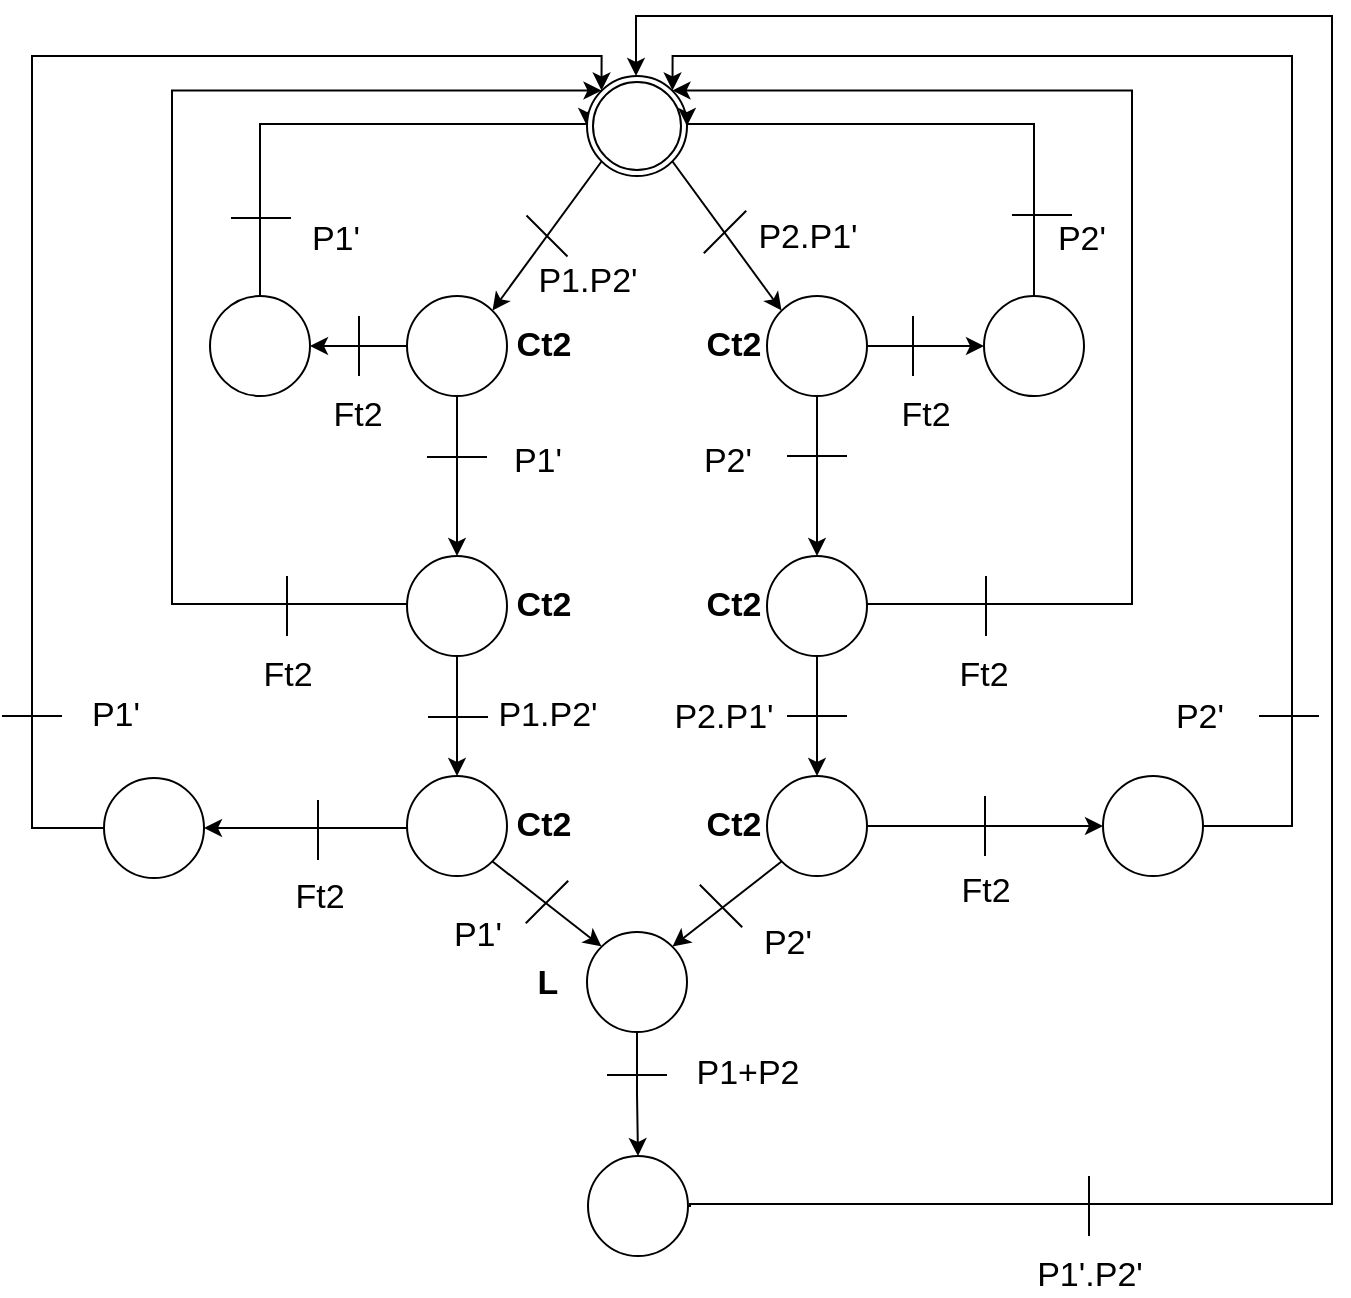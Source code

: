 <mxfile version="12.0.0" type="device" pages="1"><diagram id="oSUTsGwUFVlv4amgdTst" name="Page-1"><mxGraphModel dx="1097" dy="659" grid="1" gridSize="10" guides="1" tooltips="1" connect="1" arrows="1" fold="1" page="1" pageScale="1" pageWidth="827" pageHeight="1169" math="0" shadow="0"><root><mxCell id="0"/><mxCell id="1" parent="0"/><mxCell id="gQceq62rihcVg51gohUn-68" value="" style="edgeStyle=orthogonalEdgeStyle;rounded=0;orthogonalLoop=1;jettySize=auto;html=1;" edge="1" parent="1" source="zEq75QoOQ99m3tmuxcrQ-4" target="zEq75QoOQ99m3tmuxcrQ-8"><mxGeometry relative="1" as="geometry"/></mxCell><mxCell id="gQceq62rihcVg51gohUn-99" style="edgeStyle=orthogonalEdgeStyle;rounded=0;orthogonalLoop=1;jettySize=auto;html=1;exitX=0.5;exitY=0;exitDx=0;exitDy=0;entryX=0;entryY=0.5;entryDx=0;entryDy=0;" edge="1" parent="1" source="gQceq62rihcVg51gohUn-191" target="zEq75QoOQ99m3tmuxcrQ-5"><mxGeometry relative="1" as="geometry"><Array as="points"><mxPoint x="224" y="154"/></Array></mxGeometry></mxCell><mxCell id="gQceq62rihcVg51gohUn-198" value="" style="edgeStyle=orthogonalEdgeStyle;rounded=0;orthogonalLoop=1;jettySize=auto;html=1;fontSize=17;" edge="1" parent="1" source="zEq75QoOQ99m3tmuxcrQ-4" target="gQceq62rihcVg51gohUn-191"><mxGeometry relative="1" as="geometry"/></mxCell><mxCell id="zEq75QoOQ99m3tmuxcrQ-4" value="" style="shape=mxgraph.bpmn.shape;html=1;verticalLabelPosition=bottom;labelBackgroundColor=#ffffff;verticalAlign=top;align=center;perimeter=ellipsePerimeter;outlineConnect=0;outline=standard;symbol=general;" vertex="1" parent="1"><mxGeometry x="297.5" y="240" width="50" height="50" as="geometry"/></mxCell><mxCell id="zEq75QoOQ99m3tmuxcrQ-5" value="" style="shape=mxgraph.bpmn.shape;html=1;verticalLabelPosition=bottom;labelBackgroundColor=#ffffff;verticalAlign=top;align=center;perimeter=ellipsePerimeter;outlineConnect=0;outline=throwing;symbol=general;" vertex="1" parent="1"><mxGeometry x="387.5" y="130" width="50" height="50" as="geometry"/></mxCell><mxCell id="gQceq62rihcVg51gohUn-120" style="edgeStyle=orthogonalEdgeStyle;rounded=0;orthogonalLoop=1;jettySize=auto;html=1;entryX=1;entryY=0.5;entryDx=0;entryDy=0;exitX=0.5;exitY=0;exitDx=0;exitDy=0;" edge="1" parent="1" source="gQceq62rihcVg51gohUn-200" target="zEq75QoOQ99m3tmuxcrQ-5"><mxGeometry relative="1" as="geometry"><mxPoint x="450" y="155" as="targetPoint"/><Array as="points"><mxPoint x="611" y="154"/></Array></mxGeometry></mxCell><mxCell id="gQceq62rihcVg51gohUn-201" value="" style="edgeStyle=orthogonalEdgeStyle;rounded=0;orthogonalLoop=1;jettySize=auto;html=1;fontSize=17;" edge="1" parent="1" source="zEq75QoOQ99m3tmuxcrQ-6" target="gQceq62rihcVg51gohUn-200"><mxGeometry relative="1" as="geometry"/></mxCell><mxCell id="zEq75QoOQ99m3tmuxcrQ-6" value="" style="shape=mxgraph.bpmn.shape;html=1;verticalLabelPosition=bottom;labelBackgroundColor=#ffffff;verticalAlign=top;align=center;perimeter=ellipsePerimeter;outlineConnect=0;outline=standard;symbol=general;" vertex="1" parent="1"><mxGeometry x="477.5" y="240" width="50" height="50" as="geometry"/></mxCell><mxCell id="gQceq62rihcVg51gohUn-88" style="edgeStyle=orthogonalEdgeStyle;rounded=0;orthogonalLoop=1;jettySize=auto;html=1;exitX=0.5;exitY=1;exitDx=0;exitDy=0;" edge="1" parent="1" source="zEq75QoOQ99m3tmuxcrQ-7" target="zEq75QoOQ99m3tmuxcrQ-9"><mxGeometry relative="1" as="geometry"/></mxCell><mxCell id="zEq75QoOQ99m3tmuxcrQ-7" value="" style="shape=mxgraph.bpmn.shape;html=1;verticalLabelPosition=bottom;labelBackgroundColor=#ffffff;verticalAlign=top;align=center;perimeter=ellipsePerimeter;outlineConnect=0;outline=standard;symbol=general;" vertex="1" parent="1"><mxGeometry x="477.5" y="370" width="50" height="50" as="geometry"/></mxCell><mxCell id="gQceq62rihcVg51gohUn-19" style="edgeStyle=orthogonalEdgeStyle;rounded=0;orthogonalLoop=1;jettySize=auto;html=1;exitX=0;exitY=0.5;exitDx=0;exitDy=0;entryX=0.145;entryY=0.145;entryDx=0;entryDy=0;entryPerimeter=0;" edge="1" parent="1" source="zEq75QoOQ99m3tmuxcrQ-8" target="zEq75QoOQ99m3tmuxcrQ-5"><mxGeometry relative="1" as="geometry"><mxPoint x="178.333" y="395.333" as="targetPoint"/><Array as="points"><mxPoint x="180" y="394"/><mxPoint x="180" y="137"/></Array></mxGeometry></mxCell><mxCell id="gQceq62rihcVg51gohUn-87" style="edgeStyle=orthogonalEdgeStyle;rounded=0;orthogonalLoop=1;jettySize=auto;html=1;exitX=0.5;exitY=1;exitDx=0;exitDy=0;entryX=0.5;entryY=0;entryDx=0;entryDy=0;" edge="1" parent="1" source="zEq75QoOQ99m3tmuxcrQ-8" target="zEq75QoOQ99m3tmuxcrQ-10"><mxGeometry relative="1" as="geometry"/></mxCell><mxCell id="zEq75QoOQ99m3tmuxcrQ-8" value="" style="shape=mxgraph.bpmn.shape;html=1;verticalLabelPosition=bottom;labelBackgroundColor=#ffffff;verticalAlign=top;align=center;perimeter=ellipsePerimeter;outlineConnect=0;outline=standard;symbol=general;" vertex="1" parent="1"><mxGeometry x="297.5" y="370" width="50" height="50" as="geometry"/></mxCell><mxCell id="gQceq62rihcVg51gohUn-142" style="edgeStyle=orthogonalEdgeStyle;rounded=0;orthogonalLoop=1;jettySize=auto;html=1;entryX=0.855;entryY=0.145;entryDx=0;entryDy=0;entryPerimeter=0;exitX=1;exitY=0.5;exitDx=0;exitDy=0;" edge="1" parent="1" source="gQceq62rihcVg51gohUn-183" target="zEq75QoOQ99m3tmuxcrQ-5"><mxGeometry relative="1" as="geometry"><mxPoint x="710" y="505" as="sourcePoint"/><Array as="points"><mxPoint x="740" y="505"/><mxPoint x="740" y="120"/><mxPoint x="430" y="120"/></Array></mxGeometry></mxCell><mxCell id="gQceq62rihcVg51gohUn-187" value="" style="edgeStyle=orthogonalEdgeStyle;rounded=0;orthogonalLoop=1;jettySize=auto;html=1;fontSize=17;entryX=0;entryY=0.5;entryDx=0;entryDy=0;" edge="1" parent="1" source="zEq75QoOQ99m3tmuxcrQ-9" target="gQceq62rihcVg51gohUn-183"><mxGeometry relative="1" as="geometry"><mxPoint x="607.5" y="505" as="targetPoint"/></mxGeometry></mxCell><mxCell id="zEq75QoOQ99m3tmuxcrQ-9" value="" style="shape=mxgraph.bpmn.shape;html=1;verticalLabelPosition=bottom;labelBackgroundColor=#ffffff;verticalAlign=top;align=center;perimeter=ellipsePerimeter;outlineConnect=0;outline=standard;symbol=general;" vertex="1" parent="1"><mxGeometry x="477.5" y="480" width="50" height="50" as="geometry"/></mxCell><mxCell id="gQceq62rihcVg51gohUn-143" style="edgeStyle=orthogonalEdgeStyle;rounded=0;orthogonalLoop=1;jettySize=auto;html=1;exitX=0;exitY=0.5;exitDx=0;exitDy=0;entryX=0.145;entryY=0.145;entryDx=0;entryDy=0;entryPerimeter=0;" edge="1" parent="1" source="gQceq62rihcVg51gohUn-212" target="zEq75QoOQ99m3tmuxcrQ-5"><mxGeometry relative="1" as="geometry"><Array as="points"><mxPoint x="110" y="506"/><mxPoint x="110" y="120"/><mxPoint x="395" y="120"/></Array></mxGeometry></mxCell><mxCell id="gQceq62rihcVg51gohUn-214" value="" style="edgeStyle=orthogonalEdgeStyle;rounded=0;orthogonalLoop=1;jettySize=auto;html=1;fontSize=17;entryX=1;entryY=0.5;entryDx=0;entryDy=0;" edge="1" parent="1" source="zEq75QoOQ99m3tmuxcrQ-10" target="gQceq62rihcVg51gohUn-212"><mxGeometry relative="1" as="geometry"><mxPoint x="217.5" y="505" as="targetPoint"/><Array as="points"><mxPoint x="270" y="506"/><mxPoint x="270" y="506"/></Array></mxGeometry></mxCell><mxCell id="zEq75QoOQ99m3tmuxcrQ-10" value="" style="shape=mxgraph.bpmn.shape;html=1;verticalLabelPosition=bottom;labelBackgroundColor=#ffffff;verticalAlign=top;align=center;perimeter=ellipsePerimeter;outlineConnect=0;outline=standard;symbol=general;" vertex="1" parent="1"><mxGeometry x="297.5" y="480" width="50" height="50" as="geometry"/></mxCell><mxCell id="gQceq62rihcVg51gohUn-124" value="" style="edgeStyle=orthogonalEdgeStyle;rounded=0;orthogonalLoop=1;jettySize=auto;html=1;" edge="1" parent="1" source="zEq75QoOQ99m3tmuxcrQ-11" target="zEq75QoOQ99m3tmuxcrQ-12"><mxGeometry relative="1" as="geometry"/></mxCell><mxCell id="zEq75QoOQ99m3tmuxcrQ-11" value="" style="shape=mxgraph.bpmn.shape;html=1;verticalLabelPosition=bottom;labelBackgroundColor=#ffffff;verticalAlign=top;align=center;perimeter=ellipsePerimeter;outlineConnect=0;outline=standard;symbol=general;" vertex="1" parent="1"><mxGeometry x="387.5" y="558" width="50" height="50" as="geometry"/></mxCell><mxCell id="gQceq62rihcVg51gohUn-117" style="edgeStyle=orthogonalEdgeStyle;rounded=0;orthogonalLoop=1;jettySize=auto;html=1;exitX=1;exitY=0.5;exitDx=0;exitDy=0;" edge="1" parent="1" source="zEq75QoOQ99m3tmuxcrQ-12"><mxGeometry relative="1" as="geometry"><mxPoint x="412" y="130" as="targetPoint"/><Array as="points"><mxPoint x="439" y="694"/><mxPoint x="760" y="694"/><mxPoint x="760" y="100"/><mxPoint x="412" y="100"/></Array></mxGeometry></mxCell><mxCell id="zEq75QoOQ99m3tmuxcrQ-12" value="" style="shape=mxgraph.bpmn.shape;html=1;verticalLabelPosition=bottom;labelBackgroundColor=#ffffff;verticalAlign=top;align=center;perimeter=ellipsePerimeter;outlineConnect=0;outline=standard;symbol=general;" vertex="1" parent="1"><mxGeometry x="388" y="670" width="50" height="50" as="geometry"/></mxCell><mxCell id="gQceq62rihcVg51gohUn-114" style="edgeStyle=orthogonalEdgeStyle;rounded=0;orthogonalLoop=1;jettySize=auto;html=1;entryX=0.855;entryY=0.145;entryDx=0;entryDy=0;entryPerimeter=0;exitX=1;exitY=0.5;exitDx=0;exitDy=0;" edge="1" parent="1" source="zEq75QoOQ99m3tmuxcrQ-7" target="zEq75QoOQ99m3tmuxcrQ-5"><mxGeometry relative="1" as="geometry"><mxPoint x="680" y="160" as="targetPoint"/><mxPoint x="640" y="394" as="sourcePoint"/><Array as="points"><mxPoint x="660" y="394"/><mxPoint x="660" y="137"/></Array></mxGeometry></mxCell><mxCell id="gQceq62rihcVg51gohUn-37" value="" style="line;strokeWidth=1;html=1;rotation=45;direction=east;gradientColor=none;strokeColor=#000000;" vertex="1" parent="1"><mxGeometry x="439.5" y="540" width="30" height="10" as="geometry"/></mxCell><mxCell id="gQceq62rihcVg51gohUn-41" value="" style="line;strokeWidth=1;html=1;rotation=45;direction=north;gradientColor=none;strokeColor=#000000;" vertex="1" parent="1"><mxGeometry x="362.5" y="528" width="10" height="30" as="geometry"/></mxCell><mxCell id="gQceq62rihcVg51gohUn-47" value="" style="line;strokeWidth=1;html=1;rotation=0;direction=west;gradientColor=none;strokeColor=#000000;" vertex="1" parent="1"><mxGeometry x="397.5" y="629" width="30" height="1" as="geometry"/></mxCell><mxCell id="gQceq62rihcVg51gohUn-50" value="" style="line;strokeWidth=1;html=1;rotation=0;direction=west;gradientColor=none;strokeColor=#000000;" vertex="1" parent="1"><mxGeometry x="307.5" y="320" width="30" height="1" as="geometry"/></mxCell><mxCell id="gQceq62rihcVg51gohUn-61" value="" style="line;strokeWidth=1;direction=south;html=1;labelBackgroundColor=#ffffff;" vertex="1" parent="1"><mxGeometry x="586.5" y="380" width="1" height="30" as="geometry"/></mxCell><mxCell id="gQceq62rihcVg51gohUn-64" value="" style="line;strokeWidth=1;direction=west;html=1;labelBackgroundColor=#ffffff;rotation=45;" vertex="1" parent="1"><mxGeometry x="353" y="209" width="29" height="2" as="geometry"/></mxCell><mxCell id="gQceq62rihcVg51gohUn-78" value="" style="line;strokeWidth=1;html=1;labelBackgroundColor=#ffffff;" vertex="1" parent="1"><mxGeometry x="308" y="450" width="30" height="1" as="geometry"/></mxCell><mxCell id="gQceq62rihcVg51gohUn-79" value="" style="line;strokeWidth=1;direction=south;html=1;labelBackgroundColor=#ffffff;rotation=45;" vertex="1" parent="1"><mxGeometry x="456" y="193" width="1" height="30" as="geometry"/></mxCell><mxCell id="gQceq62rihcVg51gohUn-85" value="" style="line;strokeWidth=1;html=1;labelBackgroundColor=#ffffff;" vertex="1" parent="1"><mxGeometry x="487.5" y="319.5" width="30" height="1" as="geometry"/></mxCell><mxCell id="gQceq62rihcVg51gohUn-92" style="edgeStyle=orthogonalEdgeStyle;rounded=0;orthogonalLoop=1;jettySize=auto;html=1;exitX=0.5;exitY=1;exitDx=0;exitDy=0;entryX=0.5;entryY=0;entryDx=0;entryDy=0;" edge="1" parent="1" source="zEq75QoOQ99m3tmuxcrQ-6" target="zEq75QoOQ99m3tmuxcrQ-7"><mxGeometry relative="1" as="geometry"><mxPoint x="502.414" y="290.276" as="sourcePoint"/><mxPoint x="502.5" y="370" as="targetPoint"/></mxGeometry></mxCell><mxCell id="gQceq62rihcVg51gohUn-112" value="" style="line;strokeWidth=1;direction=south;html=1;labelBackgroundColor=#ffffff;" vertex="1" parent="1"><mxGeometry x="237" y="380" width="1" height="30" as="geometry"/></mxCell><mxCell id="gQceq62rihcVg51gohUn-113" value="" style="line;strokeWidth=1;html=1;labelBackgroundColor=#ffffff;" vertex="1" parent="1"><mxGeometry x="487.5" y="449.5" width="30" height="1" as="geometry"/></mxCell><mxCell id="gQceq62rihcVg51gohUn-123" value="" style="line;strokeWidth=1;direction=south;html=1;labelBackgroundColor=#ffffff;" vertex="1" parent="1"><mxGeometry x="638" y="680" width="1" height="30" as="geometry"/></mxCell><mxCell id="gQceq62rihcVg51gohUn-132" value="" style="endArrow=classic;html=1;entryX=0.145;entryY=0.145;entryDx=0;entryDy=0;entryPerimeter=0;exitX=0.855;exitY=0.855;exitDx=0;exitDy=0;exitPerimeter=0;" edge="1" parent="1" source="zEq75QoOQ99m3tmuxcrQ-5" target="zEq75QoOQ99m3tmuxcrQ-6"><mxGeometry width="50" height="50" relative="1" as="geometry"><mxPoint x="222.75" y="342.75" as="sourcePoint"/><mxPoint x="324.75" y="397.25" as="targetPoint"/></mxGeometry></mxCell><mxCell id="gQceq62rihcVg51gohUn-134" value="" style="endArrow=classic;html=1;entryX=0.855;entryY=0.145;entryDx=0;entryDy=0;entryPerimeter=0;exitX=0.145;exitY=0.855;exitDx=0;exitDy=0;exitPerimeter=0;" edge="1" parent="1" source="zEq75QoOQ99m3tmuxcrQ-5" target="zEq75QoOQ99m3tmuxcrQ-4"><mxGeometry width="50" height="50" relative="1" as="geometry"><mxPoint x="440.25" y="182.75" as="sourcePoint"/><mxPoint x="494.75" y="257.25" as="targetPoint"/></mxGeometry></mxCell><mxCell id="gQceq62rihcVg51gohUn-144" value="" style="line;strokeWidth=1;direction=south;html=1;labelBackgroundColor=#ffffff;" vertex="1" parent="1"><mxGeometry x="586" y="490" width="1" height="30" as="geometry"/></mxCell><mxCell id="gQceq62rihcVg51gohUn-145" value="" style="line;strokeWidth=1;direction=south;html=1;labelBackgroundColor=#ffffff;" vertex="1" parent="1"><mxGeometry x="252.5" y="492" width="1" height="30" as="geometry"/></mxCell><mxCell id="gQceq62rihcVg51gohUn-146" value="Ct2" style="text;html=1;strokeColor=none;fillColor=none;align=center;verticalAlign=middle;whiteSpace=wrap;rounded=0;labelBackgroundColor=#ffffff;fontStyle=1;fontSize=17;" vertex="1" parent="1"><mxGeometry x="345.5" y="255" width="40" height="20" as="geometry"/></mxCell><mxCell id="gQceq62rihcVg51gohUn-147" value="Ct2" style="text;html=1;strokeColor=none;fillColor=none;align=center;verticalAlign=middle;whiteSpace=wrap;rounded=0;labelBackgroundColor=#ffffff;fontStyle=1;fontSize=17;" vertex="1" parent="1"><mxGeometry x="345.5" y="385" width="40" height="20" as="geometry"/></mxCell><mxCell id="gQceq62rihcVg51gohUn-148" value="Ct2" style="text;html=1;strokeColor=none;fillColor=none;align=center;verticalAlign=middle;whiteSpace=wrap;rounded=0;labelBackgroundColor=#ffffff;fontStyle=1;fontSize=17;" vertex="1" parent="1"><mxGeometry x="345.5" y="495" width="40" height="20" as="geometry"/></mxCell><mxCell id="gQceq62rihcVg51gohUn-151" value="Ct2" style="text;html=1;strokeColor=none;fillColor=none;align=center;verticalAlign=middle;whiteSpace=wrap;rounded=0;labelBackgroundColor=#ffffff;fontStyle=1;fontSize=17;" vertex="1" parent="1"><mxGeometry x="440.5" y="255" width="40" height="20" as="geometry"/></mxCell><mxCell id="gQceq62rihcVg51gohUn-152" value="Ct2" style="text;html=1;strokeColor=none;fillColor=none;align=center;verticalAlign=middle;whiteSpace=wrap;rounded=0;labelBackgroundColor=#ffffff;fontStyle=1;fontSize=17;" vertex="1" parent="1"><mxGeometry x="440.5" y="385" width="40" height="20" as="geometry"/></mxCell><mxCell id="gQceq62rihcVg51gohUn-153" value="Ct2" style="text;html=1;strokeColor=none;fillColor=none;align=center;verticalAlign=middle;whiteSpace=wrap;rounded=0;labelBackgroundColor=#ffffff;fontStyle=1;fontSize=17;" vertex="1" parent="1"><mxGeometry x="440.5" y="495" width="40" height="20" as="geometry"/></mxCell><mxCell id="gQceq62rihcVg51gohUn-156" value="L" style="text;html=1;strokeColor=none;fillColor=none;align=center;verticalAlign=middle;whiteSpace=wrap;rounded=0;labelBackgroundColor=#ffffff;fontStyle=1;fontSize=17;" vertex="1" parent="1"><mxGeometry x="347.5" y="574" width="40" height="20" as="geometry"/></mxCell><mxCell id="gQceq62rihcVg51gohUn-158" value="P1.P2'" style="text;html=1;strokeColor=none;fillColor=none;align=center;verticalAlign=middle;whiteSpace=wrap;rounded=0;labelBackgroundColor=#ffffff;fontSize=17;" vertex="1" parent="1"><mxGeometry x="368" y="223" width="40" height="20" as="geometry"/></mxCell><mxCell id="gQceq62rihcVg51gohUn-159" value="P2.P1'" style="text;html=1;strokeColor=none;fillColor=none;align=center;verticalAlign=middle;whiteSpace=wrap;rounded=0;labelBackgroundColor=#ffffff;fontSize=17;" vertex="1" parent="1"><mxGeometry x="477.5" y="201" width="40" height="20" as="geometry"/></mxCell><mxCell id="gQceq62rihcVg51gohUn-169" value="" style="endArrow=classic;html=1;fontSize=17;entryX=0.145;entryY=0.145;entryDx=0;entryDy=0;entryPerimeter=0;exitX=0.855;exitY=0.855;exitDx=0;exitDy=0;exitPerimeter=0;" edge="1" parent="1" source="zEq75QoOQ99m3tmuxcrQ-10" target="zEq75QoOQ99m3tmuxcrQ-11"><mxGeometry width="50" height="50" relative="1" as="geometry"><mxPoint x="60" y="790" as="sourcePoint"/><mxPoint x="110" y="740" as="targetPoint"/></mxGeometry></mxCell><mxCell id="gQceq62rihcVg51gohUn-171" value="" style="endArrow=classic;html=1;fontSize=17;entryX=0.855;entryY=0.145;entryDx=0;entryDy=0;entryPerimeter=0;exitX=0.145;exitY=0.855;exitDx=0;exitDy=0;exitPerimeter=0;" edge="1" parent="1" source="zEq75QoOQ99m3tmuxcrQ-9" target="zEq75QoOQ99m3tmuxcrQ-11"><mxGeometry width="50" height="50" relative="1" as="geometry"><mxPoint x="495.75" y="551.75" as="sourcePoint"/><mxPoint x="550.25" y="594.25" as="targetPoint"/></mxGeometry></mxCell><mxCell id="gQceq62rihcVg51gohUn-172" value="P1'" style="text;html=1;strokeColor=none;fillColor=none;align=center;verticalAlign=middle;whiteSpace=wrap;rounded=0;labelBackgroundColor=#ffffff;fontSize=17;" vertex="1" parent="1"><mxGeometry x="343" y="312.5" width="40" height="20" as="geometry"/></mxCell><mxCell id="gQceq62rihcVg51gohUn-173" value="P2'" style="text;html=1;strokeColor=none;fillColor=none;align=center;verticalAlign=middle;whiteSpace=wrap;rounded=0;labelBackgroundColor=#ffffff;fontSize=17;" vertex="1" parent="1"><mxGeometry x="438" y="312.5" width="40" height="20" as="geometry"/></mxCell><mxCell id="gQceq62rihcVg51gohUn-175" value="P1.P2'" style="text;html=1;strokeColor=none;fillColor=none;align=center;verticalAlign=middle;whiteSpace=wrap;rounded=0;labelBackgroundColor=#ffffff;fontSize=17;" vertex="1" parent="1"><mxGeometry x="348" y="440" width="40" height="20" as="geometry"/></mxCell><mxCell id="gQceq62rihcVg51gohUn-176" value="P2.P1'" style="text;html=1;strokeColor=none;fillColor=none;align=center;verticalAlign=middle;whiteSpace=wrap;rounded=0;labelBackgroundColor=#ffffff;fontSize=17;" vertex="1" parent="1"><mxGeometry x="436" y="441" width="40" height="20" as="geometry"/></mxCell><mxCell id="gQceq62rihcVg51gohUn-177" value="P1'" style="text;html=1;strokeColor=none;fillColor=none;align=center;verticalAlign=middle;whiteSpace=wrap;rounded=0;labelBackgroundColor=#ffffff;fontSize=17;" vertex="1" parent="1"><mxGeometry x="313" y="550" width="40" height="20" as="geometry"/></mxCell><mxCell id="gQceq62rihcVg51gohUn-178" value="P2'" style="text;html=1;strokeColor=none;fillColor=none;align=center;verticalAlign=middle;whiteSpace=wrap;rounded=0;labelBackgroundColor=#ffffff;fontSize=17;" vertex="1" parent="1"><mxGeometry x="467.5" y="554" width="40" height="20" as="geometry"/></mxCell><mxCell id="gQceq62rihcVg51gohUn-179" value="P1+P2" style="text;html=1;strokeColor=none;fillColor=none;align=center;verticalAlign=middle;whiteSpace=wrap;rounded=0;labelBackgroundColor=#ffffff;fontSize=17;" vertex="1" parent="1"><mxGeometry x="447.5" y="619" width="40" height="20" as="geometry"/></mxCell><mxCell id="gQceq62rihcVg51gohUn-181" value="P1'.P2'" style="text;html=1;strokeColor=none;fillColor=none;align=center;verticalAlign=middle;whiteSpace=wrap;rounded=0;labelBackgroundColor=#ffffff;fontSize=17;" vertex="1" parent="1"><mxGeometry x="618.5" y="720" width="40" height="20" as="geometry"/></mxCell><mxCell id="gQceq62rihcVg51gohUn-183" value="" style="shape=mxgraph.bpmn.shape;html=1;verticalLabelPosition=bottom;labelBackgroundColor=#ffffff;verticalAlign=top;align=center;perimeter=ellipsePerimeter;outlineConnect=0;outline=standard;symbol=general;" vertex="1" parent="1"><mxGeometry x="645.5" y="480" width="50" height="50" as="geometry"/></mxCell><mxCell id="gQceq62rihcVg51gohUn-191" value="" style="shape=mxgraph.bpmn.shape;html=1;verticalLabelPosition=bottom;labelBackgroundColor=#ffffff;verticalAlign=top;align=center;perimeter=ellipsePerimeter;outlineConnect=0;outline=standard;symbol=general;" vertex="1" parent="1"><mxGeometry x="199" y="240" width="50" height="50" as="geometry"/></mxCell><mxCell id="gQceq62rihcVg51gohUn-199" value="" style="line;strokeWidth=1;direction=south;html=1;labelBackgroundColor=#ffffff;" vertex="1" parent="1"><mxGeometry x="273" y="250" width="1" height="30" as="geometry"/></mxCell><mxCell id="gQceq62rihcVg51gohUn-200" value="" style="shape=mxgraph.bpmn.shape;html=1;verticalLabelPosition=bottom;labelBackgroundColor=#ffffff;verticalAlign=top;align=center;perimeter=ellipsePerimeter;outlineConnect=0;outline=standard;symbol=general;" vertex="1" parent="1"><mxGeometry x="586" y="240" width="50" height="50" as="geometry"/></mxCell><mxCell id="gQceq62rihcVg51gohUn-202" value="" style="line;strokeWidth=1;direction=south;html=1;labelBackgroundColor=#ffffff;" vertex="1" parent="1"><mxGeometry x="550" y="250" width="1" height="30" as="geometry"/></mxCell><mxCell id="gQceq62rihcVg51gohUn-203" value="Ft2" style="text;html=1;strokeColor=none;fillColor=none;align=center;verticalAlign=middle;whiteSpace=wrap;rounded=0;labelBackgroundColor=#ffffff;fontSize=17;" vertex="1" parent="1"><mxGeometry x="536.5" y="290" width="40" height="20" as="geometry"/></mxCell><mxCell id="gQceq62rihcVg51gohUn-204" value="Ft2" style="text;html=1;strokeColor=none;fillColor=none;align=center;verticalAlign=middle;whiteSpace=wrap;rounded=0;labelBackgroundColor=#ffffff;fontSize=17;" vertex="1" parent="1"><mxGeometry x="253" y="290" width="40" height="20" as="geometry"/></mxCell><mxCell id="gQceq62rihcVg51gohUn-207" value="Ft2" style="text;html=1;strokeColor=none;fillColor=none;align=center;verticalAlign=middle;whiteSpace=wrap;rounded=0;labelBackgroundColor=#ffffff;fontSize=17;" vertex="1" parent="1"><mxGeometry x="218" y="420" width="40" height="20" as="geometry"/></mxCell><mxCell id="gQceq62rihcVg51gohUn-208" value="Ft2" style="text;html=1;strokeColor=none;fillColor=none;align=center;verticalAlign=middle;whiteSpace=wrap;rounded=0;labelBackgroundColor=#ffffff;fontSize=17;" vertex="1" parent="1"><mxGeometry x="566" y="420" width="40" height="20" as="geometry"/></mxCell><mxCell id="gQceq62rihcVg51gohUn-209" value="Ft2" style="text;html=1;strokeColor=none;fillColor=none;align=center;verticalAlign=middle;whiteSpace=wrap;rounded=0;labelBackgroundColor=#ffffff;fontSize=17;" vertex="1" parent="1"><mxGeometry x="566.5" y="528" width="40" height="20" as="geometry"/></mxCell><mxCell id="gQceq62rihcVg51gohUn-210" value="Ft2" style="text;html=1;strokeColor=none;fillColor=none;align=center;verticalAlign=middle;whiteSpace=wrap;rounded=0;labelBackgroundColor=#ffffff;fontSize=17;" vertex="1" parent="1"><mxGeometry x="234" y="531" width="40" height="20" as="geometry"/></mxCell><mxCell id="gQceq62rihcVg51gohUn-212" value="" style="shape=mxgraph.bpmn.shape;html=1;verticalLabelPosition=bottom;labelBackgroundColor=#ffffff;verticalAlign=top;align=center;perimeter=ellipsePerimeter;outlineConnect=0;outline=standard;symbol=general;" vertex="1" parent="1"><mxGeometry x="146" y="481" width="50" height="50" as="geometry"/></mxCell><mxCell id="gQceq62rihcVg51gohUn-215" value="" style="line;strokeWidth=1;html=1;labelBackgroundColor=#ffffff;" vertex="1" parent="1"><mxGeometry x="723.5" y="449.5" width="30" height="1" as="geometry"/></mxCell><mxCell id="gQceq62rihcVg51gohUn-216" value="P2'" style="text;html=1;strokeColor=none;fillColor=none;align=center;verticalAlign=middle;whiteSpace=wrap;rounded=0;labelBackgroundColor=#ffffff;fontSize=17;" vertex="1" parent="1"><mxGeometry x="674" y="441" width="40" height="20" as="geometry"/></mxCell><mxCell id="gQceq62rihcVg51gohUn-217" value="" style="line;strokeWidth=1;html=1;labelBackgroundColor=#ffffff;" vertex="1" parent="1"><mxGeometry x="95" y="449.5" width="30" height="1" as="geometry"/></mxCell><mxCell id="gQceq62rihcVg51gohUn-218" value="P1'" style="text;html=1;strokeColor=none;fillColor=none;align=center;verticalAlign=middle;whiteSpace=wrap;rounded=0;labelBackgroundColor=#ffffff;fontSize=17;" vertex="1" parent="1"><mxGeometry x="132" y="439.5" width="40" height="20" as="geometry"/></mxCell><mxCell id="gQceq62rihcVg51gohUn-219" value="" style="line;strokeWidth=1;html=1;labelBackgroundColor=#ffffff;" vertex="1" parent="1"><mxGeometry x="600" y="199" width="30" height="1" as="geometry"/></mxCell><mxCell id="gQceq62rihcVg51gohUn-220" value="P2'" style="text;html=1;strokeColor=none;fillColor=none;align=center;verticalAlign=middle;whiteSpace=wrap;rounded=0;labelBackgroundColor=#ffffff;fontSize=17;" vertex="1" parent="1"><mxGeometry x="615" y="202" width="40" height="20" as="geometry"/></mxCell><mxCell id="gQceq62rihcVg51gohUn-221" value="" style="line;strokeWidth=1;html=1;labelBackgroundColor=#ffffff;" vertex="1" parent="1"><mxGeometry x="209.5" y="200.5" width="30" height="1" as="geometry"/></mxCell><mxCell id="gQceq62rihcVg51gohUn-222" value="P1'" style="text;html=1;strokeColor=none;fillColor=none;align=center;verticalAlign=middle;whiteSpace=wrap;rounded=0;labelBackgroundColor=#ffffff;fontSize=17;" vertex="1" parent="1"><mxGeometry x="240" y="202" width="44" height="20" as="geometry"/></mxCell></root></mxGraphModel></diagram></mxfile>